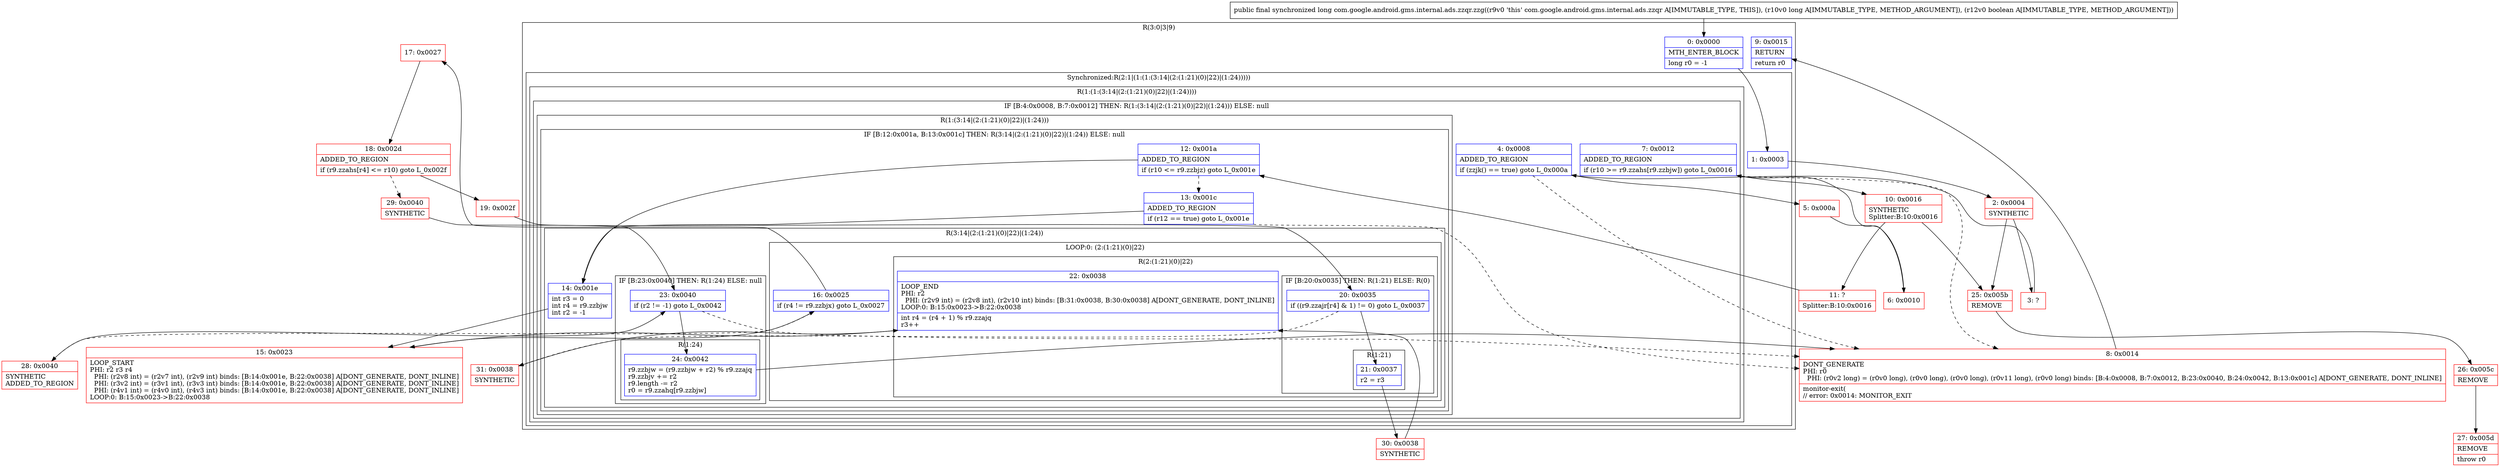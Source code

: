 digraph "CFG forcom.google.android.gms.internal.ads.zzqr.zzg(JZ)J" {
subgraph cluster_Region_902768725 {
label = "R(3:0|3|9)";
node [shape=record,color=blue];
Node_0 [shape=record,label="{0\:\ 0x0000|MTH_ENTER_BLOCK\l|long r0 = \-1\l}"];
subgraph cluster_SynchronizedRegion_247149040 {
label = "Synchronized:R(2:1|(1:(1:(3:14|(2:(1:21)(0)|22)|(1:24)))))";
node [shape=record,color=blue];
Node_1 [shape=record,label="{1\:\ 0x0003}"];
subgraph cluster_Region_1019617935 {
label = "R(1:(1:(3:14|(2:(1:21)(0)|22)|(1:24))))";
node [shape=record,color=blue];
subgraph cluster_IfRegion_1815018227 {
label = "IF [B:4:0x0008, B:7:0x0012] THEN: R(1:(3:14|(2:(1:21)(0)|22)|(1:24))) ELSE: null";
node [shape=record,color=blue];
Node_4 [shape=record,label="{4\:\ 0x0008|ADDED_TO_REGION\l|if (zzjk() == true) goto L_0x000a\l}"];
Node_7 [shape=record,label="{7\:\ 0x0012|ADDED_TO_REGION\l|if (r10 \>= r9.zzahs[r9.zzbjw]) goto L_0x0016\l}"];
subgraph cluster_Region_1852797774 {
label = "R(1:(3:14|(2:(1:21)(0)|22)|(1:24)))";
node [shape=record,color=blue];
subgraph cluster_IfRegion_965540802 {
label = "IF [B:12:0x001a, B:13:0x001c] THEN: R(3:14|(2:(1:21)(0)|22)|(1:24)) ELSE: null";
node [shape=record,color=blue];
Node_12 [shape=record,label="{12\:\ 0x001a|ADDED_TO_REGION\l|if (r10 \<= r9.zzbjz) goto L_0x001e\l}"];
Node_13 [shape=record,label="{13\:\ 0x001c|ADDED_TO_REGION\l|if (r12 == true) goto L_0x001e\l}"];
subgraph cluster_Region_157677681 {
label = "R(3:14|(2:(1:21)(0)|22)|(1:24))";
node [shape=record,color=blue];
Node_14 [shape=record,label="{14\:\ 0x001e|int r3 = 0\lint r4 = r9.zzbjw\lint r2 = \-1\l}"];
subgraph cluster_LoopRegion_883096392 {
label = "LOOP:0: (2:(1:21)(0)|22)";
node [shape=record,color=blue];
Node_16 [shape=record,label="{16\:\ 0x0025|if (r4 != r9.zzbjx) goto L_0x0027\l}"];
subgraph cluster_Region_1087800127 {
label = "R(2:(1:21)(0)|22)";
node [shape=record,color=blue];
subgraph cluster_IfRegion_312617949 {
label = "IF [B:20:0x0035] THEN: R(1:21) ELSE: R(0)";
node [shape=record,color=blue];
Node_20 [shape=record,label="{20\:\ 0x0035|if ((r9.zzajr[r4] & 1) != 0) goto L_0x0037\l}"];
subgraph cluster_Region_202868464 {
label = "R(1:21)";
node [shape=record,color=blue];
Node_21 [shape=record,label="{21\:\ 0x0037|r2 = r3\l}"];
}
subgraph cluster_Region_877880358 {
label = "R(0)";
node [shape=record,color=blue];
}
}
Node_22 [shape=record,label="{22\:\ 0x0038|LOOP_END\lPHI: r2 \l  PHI: (r2v9 int) = (r2v8 int), (r2v10 int) binds: [B:31:0x0038, B:30:0x0038] A[DONT_GENERATE, DONT_INLINE]\lLOOP:0: B:15:0x0023\-\>B:22:0x0038\l|int r4 = (r4 + 1) % r9.zzajq\lr3++\l}"];
}
}
subgraph cluster_IfRegion_1721339341 {
label = "IF [B:23:0x0040] THEN: R(1:24) ELSE: null";
node [shape=record,color=blue];
Node_23 [shape=record,label="{23\:\ 0x0040|if (r2 != \-1) goto L_0x0042\l}"];
subgraph cluster_Region_633579979 {
label = "R(1:24)";
node [shape=record,color=blue];
Node_24 [shape=record,label="{24\:\ 0x0042|r9.zzbjw = (r9.zzbjw + r2) % r9.zzajq\lr9.zzbjv += r2\lr9.length \-= r2\lr0 = r9.zzahq[r9.zzbjw]\l}"];
}
}
}
}
}
}
}
}
Node_9 [shape=record,label="{9\:\ 0x0015|RETURN\l|return r0\l}"];
}
Node_2 [shape=record,color=red,label="{2\:\ 0x0004|SYNTHETIC\l}"];
Node_3 [shape=record,color=red,label="{3\:\ ?}"];
Node_5 [shape=record,color=red,label="{5\:\ 0x000a}"];
Node_6 [shape=record,color=red,label="{6\:\ 0x0010}"];
Node_8 [shape=record,color=red,label="{8\:\ 0x0014|DONT_GENERATE\lPHI: r0 \l  PHI: (r0v2 long) = (r0v0 long), (r0v0 long), (r0v0 long), (r0v11 long), (r0v0 long) binds: [B:4:0x0008, B:7:0x0012, B:23:0x0040, B:24:0x0042, B:13:0x001c] A[DONT_GENERATE, DONT_INLINE]\l|monitor\-exit(\l\/\/ error: 0x0014: MONITOR_EXIT  \l}"];
Node_10 [shape=record,color=red,label="{10\:\ 0x0016|SYNTHETIC\lSplitter:B:10:0x0016\l}"];
Node_11 [shape=record,color=red,label="{11\:\ ?|Splitter:B:10:0x0016\l}"];
Node_15 [shape=record,color=red,label="{15\:\ 0x0023|LOOP_START\lPHI: r2 r3 r4 \l  PHI: (r2v8 int) = (r2v7 int), (r2v9 int) binds: [B:14:0x001e, B:22:0x0038] A[DONT_GENERATE, DONT_INLINE]\l  PHI: (r3v2 int) = (r3v1 int), (r3v3 int) binds: [B:14:0x001e, B:22:0x0038] A[DONT_GENERATE, DONT_INLINE]\l  PHI: (r4v1 int) = (r4v0 int), (r4v3 int) binds: [B:14:0x001e, B:22:0x0038] A[DONT_GENERATE, DONT_INLINE]\lLOOP:0: B:15:0x0023\-\>B:22:0x0038\l}"];
Node_17 [shape=record,color=red,label="{17\:\ 0x0027}"];
Node_18 [shape=record,color=red,label="{18\:\ 0x002d|ADDED_TO_REGION\l|if (r9.zzahs[r4] \<= r10) goto L_0x002f\l}"];
Node_19 [shape=record,color=red,label="{19\:\ 0x002f}"];
Node_25 [shape=record,color=red,label="{25\:\ 0x005b|REMOVE\l}"];
Node_26 [shape=record,color=red,label="{26\:\ 0x005c|REMOVE\l}"];
Node_27 [shape=record,color=red,label="{27\:\ 0x005d|REMOVE\l|throw r0\l}"];
Node_28 [shape=record,color=red,label="{28\:\ 0x0040|SYNTHETIC\lADDED_TO_REGION\l}"];
Node_29 [shape=record,color=red,label="{29\:\ 0x0040|SYNTHETIC\l}"];
Node_30 [shape=record,color=red,label="{30\:\ 0x0038|SYNTHETIC\l}"];
Node_31 [shape=record,color=red,label="{31\:\ 0x0038|SYNTHETIC\l}"];
MethodNode[shape=record,label="{public final synchronized long com.google.android.gms.internal.ads.zzqr.zzg((r9v0 'this' com.google.android.gms.internal.ads.zzqr A[IMMUTABLE_TYPE, THIS]), (r10v0 long A[IMMUTABLE_TYPE, METHOD_ARGUMENT]), (r12v0 boolean A[IMMUTABLE_TYPE, METHOD_ARGUMENT])) }"];
MethodNode -> Node_0;
Node_0 -> Node_1;
Node_1 -> Node_2;
Node_4 -> Node_5;
Node_4 -> Node_8[style=dashed];
Node_7 -> Node_8[style=dashed];
Node_7 -> Node_10;
Node_12 -> Node_13[style=dashed];
Node_12 -> Node_14;
Node_13 -> Node_8[style=dashed];
Node_13 -> Node_14;
Node_14 -> Node_15;
Node_16 -> Node_17;
Node_16 -> Node_28[style=dashed];
Node_20 -> Node_21;
Node_20 -> Node_31[style=dashed];
Node_21 -> Node_30;
Node_22 -> Node_15;
Node_23 -> Node_8[style=dashed];
Node_23 -> Node_24;
Node_24 -> Node_8;
Node_2 -> Node_3;
Node_2 -> Node_25;
Node_3 -> Node_4;
Node_5 -> Node_6;
Node_6 -> Node_7;
Node_8 -> Node_9;
Node_10 -> Node_11;
Node_10 -> Node_25;
Node_11 -> Node_12;
Node_15 -> Node_16;
Node_17 -> Node_18;
Node_18 -> Node_19;
Node_18 -> Node_29[style=dashed];
Node_19 -> Node_20;
Node_25 -> Node_26;
Node_26 -> Node_27;
Node_28 -> Node_23;
Node_29 -> Node_23;
Node_30 -> Node_22;
Node_31 -> Node_22;
}

